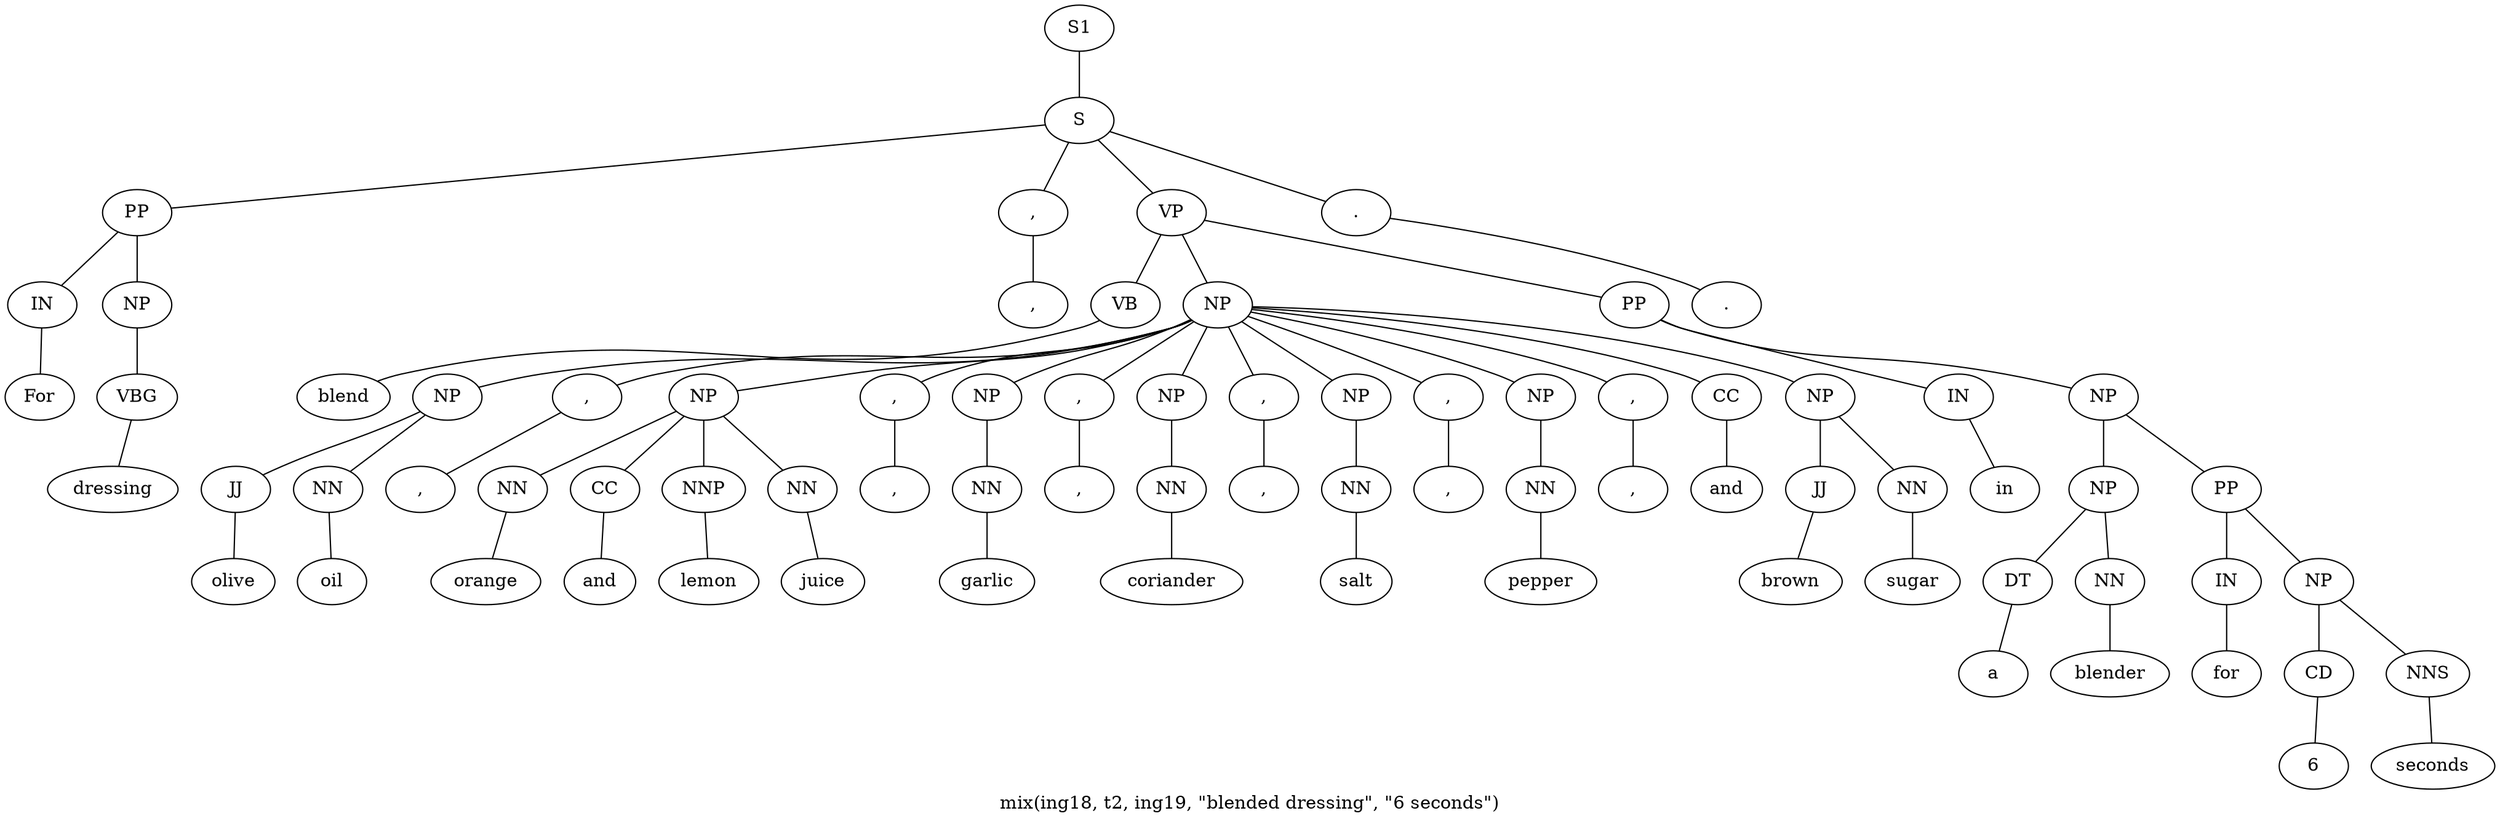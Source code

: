 graph SyntaxGraph {
	label = "mix(ing18, t2, ing19, \"blended dressing\", \"6 seconds\")";
	Node0 [label="S1"];
	Node1 [label="S"];
	Node2 [label="PP"];
	Node3 [label="IN"];
	Node4 [label="For"];
	Node5 [label="NP"];
	Node6 [label="VBG"];
	Node7 [label="dressing"];
	Node8 [label=","];
	Node9 [label=","];
	Node10 [label="VP"];
	Node11 [label="VB"];
	Node12 [label="blend"];
	Node13 [label="NP"];
	Node14 [label="NP"];
	Node15 [label="JJ"];
	Node16 [label="olive"];
	Node17 [label="NN"];
	Node18 [label="oil"];
	Node19 [label=","];
	Node20 [label=","];
	Node21 [label="NP"];
	Node22 [label="NN"];
	Node23 [label="orange"];
	Node24 [label="CC"];
	Node25 [label="and"];
	Node26 [label="NNP"];
	Node27 [label="lemon"];
	Node28 [label="NN"];
	Node29 [label="juice"];
	Node30 [label=","];
	Node31 [label=","];
	Node32 [label="NP"];
	Node33 [label="NN"];
	Node34 [label="garlic"];
	Node35 [label=","];
	Node36 [label=","];
	Node37 [label="NP"];
	Node38 [label="NN"];
	Node39 [label="coriander"];
	Node40 [label=","];
	Node41 [label=","];
	Node42 [label="NP"];
	Node43 [label="NN"];
	Node44 [label="salt"];
	Node45 [label=","];
	Node46 [label=","];
	Node47 [label="NP"];
	Node48 [label="NN"];
	Node49 [label="pepper"];
	Node50 [label=","];
	Node51 [label=","];
	Node52 [label="CC"];
	Node53 [label="and"];
	Node54 [label="NP"];
	Node55 [label="JJ"];
	Node56 [label="brown"];
	Node57 [label="NN"];
	Node58 [label="sugar"];
	Node59 [label="PP"];
	Node60 [label="IN"];
	Node61 [label="in"];
	Node62 [label="NP"];
	Node63 [label="NP"];
	Node64 [label="DT"];
	Node65 [label="a"];
	Node66 [label="NN"];
	Node67 [label="blender"];
	Node68 [label="PP"];
	Node69 [label="IN"];
	Node70 [label="for"];
	Node71 [label="NP"];
	Node72 [label="CD"];
	Node73 [label="6"];
	Node74 [label="NNS"];
	Node75 [label="seconds"];
	Node76 [label="."];
	Node77 [label="."];

	Node0 -- Node1;
	Node1 -- Node2;
	Node1 -- Node8;
	Node1 -- Node10;
	Node1 -- Node76;
	Node2 -- Node3;
	Node2 -- Node5;
	Node3 -- Node4;
	Node5 -- Node6;
	Node6 -- Node7;
	Node8 -- Node9;
	Node10 -- Node11;
	Node10 -- Node13;
	Node10 -- Node59;
	Node11 -- Node12;
	Node13 -- Node14;
	Node13 -- Node19;
	Node13 -- Node21;
	Node13 -- Node30;
	Node13 -- Node32;
	Node13 -- Node35;
	Node13 -- Node37;
	Node13 -- Node40;
	Node13 -- Node42;
	Node13 -- Node45;
	Node13 -- Node47;
	Node13 -- Node50;
	Node13 -- Node52;
	Node13 -- Node54;
	Node14 -- Node15;
	Node14 -- Node17;
	Node15 -- Node16;
	Node17 -- Node18;
	Node19 -- Node20;
	Node21 -- Node22;
	Node21 -- Node24;
	Node21 -- Node26;
	Node21 -- Node28;
	Node22 -- Node23;
	Node24 -- Node25;
	Node26 -- Node27;
	Node28 -- Node29;
	Node30 -- Node31;
	Node32 -- Node33;
	Node33 -- Node34;
	Node35 -- Node36;
	Node37 -- Node38;
	Node38 -- Node39;
	Node40 -- Node41;
	Node42 -- Node43;
	Node43 -- Node44;
	Node45 -- Node46;
	Node47 -- Node48;
	Node48 -- Node49;
	Node50 -- Node51;
	Node52 -- Node53;
	Node54 -- Node55;
	Node54 -- Node57;
	Node55 -- Node56;
	Node57 -- Node58;
	Node59 -- Node60;
	Node59 -- Node62;
	Node60 -- Node61;
	Node62 -- Node63;
	Node62 -- Node68;
	Node63 -- Node64;
	Node63 -- Node66;
	Node64 -- Node65;
	Node66 -- Node67;
	Node68 -- Node69;
	Node68 -- Node71;
	Node69 -- Node70;
	Node71 -- Node72;
	Node71 -- Node74;
	Node72 -- Node73;
	Node74 -- Node75;
	Node76 -- Node77;
}